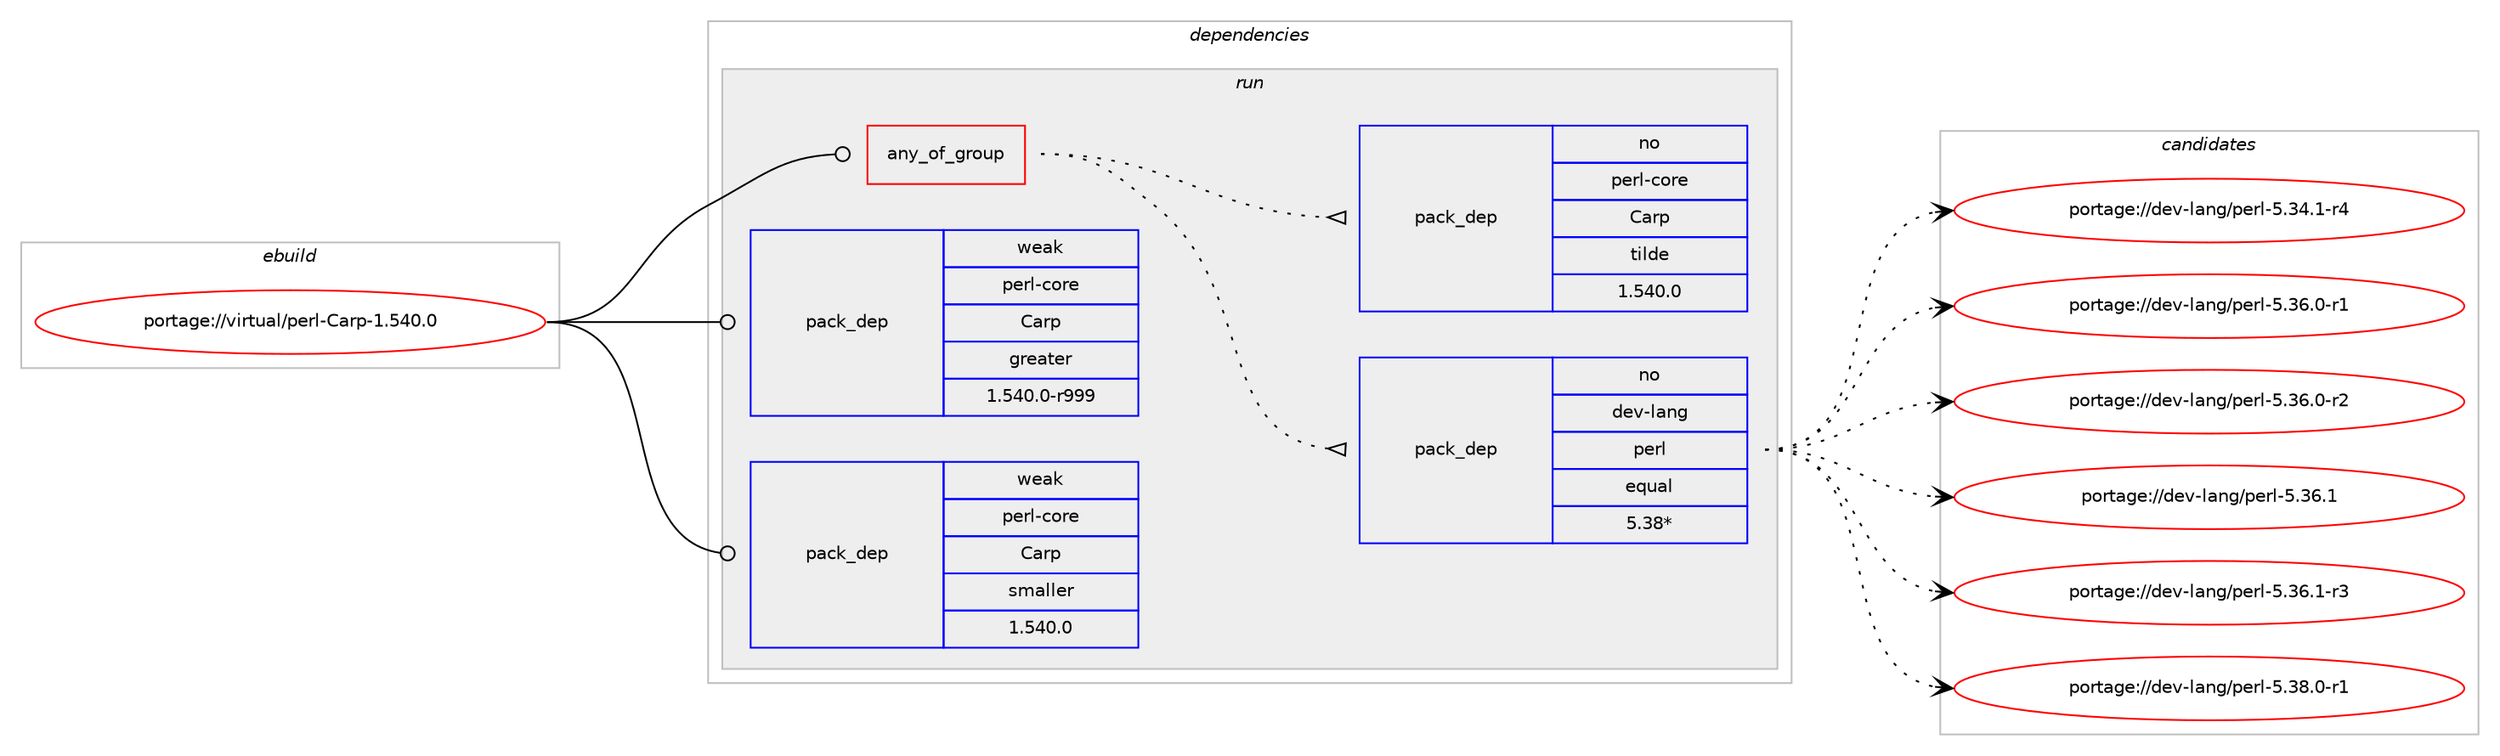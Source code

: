 digraph prolog {

# *************
# Graph options
# *************

newrank=true;
concentrate=true;
compound=true;
graph [rankdir=LR,fontname=Helvetica,fontsize=10,ranksep=1.5];#, ranksep=2.5, nodesep=0.2];
edge  [arrowhead=vee];
node  [fontname=Helvetica,fontsize=10];

# **********
# The ebuild
# **********

subgraph cluster_leftcol {
color=gray;
rank=same;
label=<<i>ebuild</i>>;
id [label="portage://virtual/perl-Carp-1.540.0", color=red, width=4, href="../virtual/perl-Carp-1.540.0.svg"];
}

# ****************
# The dependencies
# ****************

subgraph cluster_midcol {
color=gray;
label=<<i>dependencies</i>>;
subgraph cluster_compile {
fillcolor="#eeeeee";
style=filled;
label=<<i>compile</i>>;
}
subgraph cluster_compileandrun {
fillcolor="#eeeeee";
style=filled;
label=<<i>compile and run</i>>;
}
subgraph cluster_run {
fillcolor="#eeeeee";
style=filled;
label=<<i>run</i>>;
subgraph any34 {
dependency810 [label=<<TABLE BORDER="0" CELLBORDER="1" CELLSPACING="0" CELLPADDING="4"><TR><TD CELLPADDING="10">any_of_group</TD></TR></TABLE>>, shape=none, color=red];subgraph pack455 {
dependency811 [label=<<TABLE BORDER="0" CELLBORDER="1" CELLSPACING="0" CELLPADDING="4" WIDTH="220"><TR><TD ROWSPAN="6" CELLPADDING="30">pack_dep</TD></TR><TR><TD WIDTH="110">no</TD></TR><TR><TD>dev-lang</TD></TR><TR><TD>perl</TD></TR><TR><TD>equal</TD></TR><TR><TD>5.38*</TD></TR></TABLE>>, shape=none, color=blue];
}
dependency810:e -> dependency811:w [weight=20,style="dotted",arrowhead="oinv"];
subgraph pack456 {
dependency812 [label=<<TABLE BORDER="0" CELLBORDER="1" CELLSPACING="0" CELLPADDING="4" WIDTH="220"><TR><TD ROWSPAN="6" CELLPADDING="30">pack_dep</TD></TR><TR><TD WIDTH="110">no</TD></TR><TR><TD>perl-core</TD></TR><TR><TD>Carp</TD></TR><TR><TD>tilde</TD></TR><TR><TD>1.540.0</TD></TR></TABLE>>, shape=none, color=blue];
}
dependency810:e -> dependency812:w [weight=20,style="dotted",arrowhead="oinv"];
}
id:e -> dependency810:w [weight=20,style="solid",arrowhead="odot"];
# *** BEGIN UNKNOWN DEPENDENCY TYPE (TODO) ***
# id -> package_dependency(portage://virtual/perl-Carp-1.540.0,run,no,dev-lang,perl,none,[,,],any_same_slot,[])
# *** END UNKNOWN DEPENDENCY TYPE (TODO) ***

subgraph pack457 {
dependency813 [label=<<TABLE BORDER="0" CELLBORDER="1" CELLSPACING="0" CELLPADDING="4" WIDTH="220"><TR><TD ROWSPAN="6" CELLPADDING="30">pack_dep</TD></TR><TR><TD WIDTH="110">weak</TD></TR><TR><TD>perl-core</TD></TR><TR><TD>Carp</TD></TR><TR><TD>greater</TD></TR><TR><TD>1.540.0-r999</TD></TR></TABLE>>, shape=none, color=blue];
}
id:e -> dependency813:w [weight=20,style="solid",arrowhead="odot"];
subgraph pack458 {
dependency814 [label=<<TABLE BORDER="0" CELLBORDER="1" CELLSPACING="0" CELLPADDING="4" WIDTH="220"><TR><TD ROWSPAN="6" CELLPADDING="30">pack_dep</TD></TR><TR><TD WIDTH="110">weak</TD></TR><TR><TD>perl-core</TD></TR><TR><TD>Carp</TD></TR><TR><TD>smaller</TD></TR><TR><TD>1.540.0</TD></TR></TABLE>>, shape=none, color=blue];
}
id:e -> dependency814:w [weight=20,style="solid",arrowhead="odot"];
}
}

# **************
# The candidates
# **************

subgraph cluster_choices {
rank=same;
color=gray;
label=<<i>candidates</i>>;

subgraph choice455 {
color=black;
nodesep=1;
choice100101118451089711010347112101114108455346515246494511452 [label="portage://dev-lang/perl-5.34.1-r4", color=red, width=4,href="../dev-lang/perl-5.34.1-r4.svg"];
choice100101118451089711010347112101114108455346515446484511449 [label="portage://dev-lang/perl-5.36.0-r1", color=red, width=4,href="../dev-lang/perl-5.36.0-r1.svg"];
choice100101118451089711010347112101114108455346515446484511450 [label="portage://dev-lang/perl-5.36.0-r2", color=red, width=4,href="../dev-lang/perl-5.36.0-r2.svg"];
choice10010111845108971101034711210111410845534651544649 [label="portage://dev-lang/perl-5.36.1", color=red, width=4,href="../dev-lang/perl-5.36.1.svg"];
choice100101118451089711010347112101114108455346515446494511451 [label="portage://dev-lang/perl-5.36.1-r3", color=red, width=4,href="../dev-lang/perl-5.36.1-r3.svg"];
choice100101118451089711010347112101114108455346515646484511449 [label="portage://dev-lang/perl-5.38.0-r1", color=red, width=4,href="../dev-lang/perl-5.38.0-r1.svg"];
dependency811:e -> choice100101118451089711010347112101114108455346515246494511452:w [style=dotted,weight="100"];
dependency811:e -> choice100101118451089711010347112101114108455346515446484511449:w [style=dotted,weight="100"];
dependency811:e -> choice100101118451089711010347112101114108455346515446484511450:w [style=dotted,weight="100"];
dependency811:e -> choice10010111845108971101034711210111410845534651544649:w [style=dotted,weight="100"];
dependency811:e -> choice100101118451089711010347112101114108455346515446494511451:w [style=dotted,weight="100"];
dependency811:e -> choice100101118451089711010347112101114108455346515646484511449:w [style=dotted,weight="100"];
}
subgraph choice456 {
color=black;
nodesep=1;
}
subgraph choice457 {
color=black;
nodesep=1;
}
subgraph choice458 {
color=black;
nodesep=1;
}
}

}
